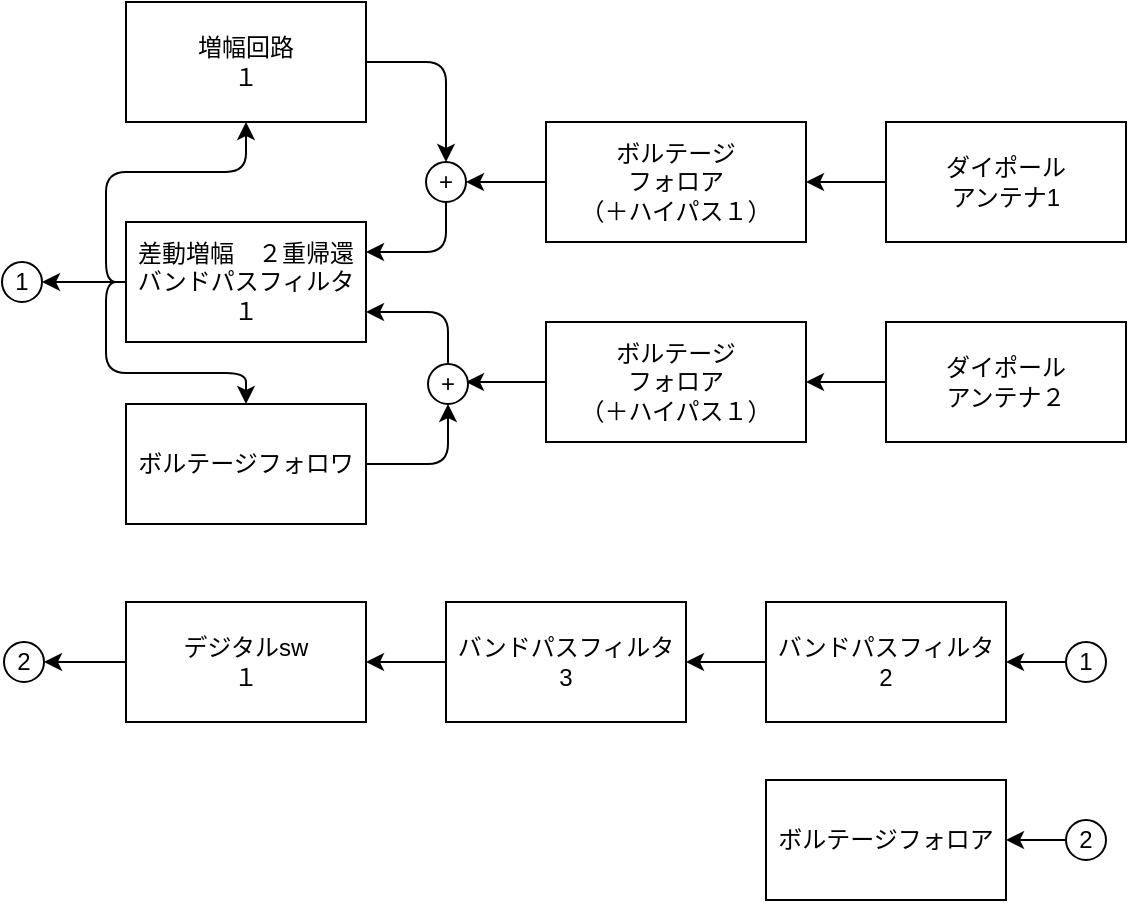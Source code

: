 <mxfile>
    <diagram id="Upucwc0_vYC8UfJ7qvpM" name="Page-1">
        <mxGraphModel dx="1130" dy="570" grid="1" gridSize="10" guides="1" tooltips="1" connect="1" arrows="1" fold="1" page="1" pageScale="1" pageWidth="850" pageHeight="1100" math="0" shadow="0">
            <root>
                <mxCell id="0"/>
                <mxCell id="1" parent="0"/>
                <mxCell id="5" style="edgeStyle=none;html=1;exitX=0;exitY=0.5;exitDx=0;exitDy=0;" parent="1" source="2" target="4" edge="1">
                    <mxGeometry relative="1" as="geometry"/>
                </mxCell>
                <mxCell id="2" value="ダイポール&lt;br&gt;アンテナ1" style="rounded=0;whiteSpace=wrap;html=1;" parent="1" vertex="1">
                    <mxGeometry x="700" y="240" width="120" height="60" as="geometry"/>
                </mxCell>
                <mxCell id="7" style="edgeStyle=none;html=1;exitX=0;exitY=0.5;exitDx=0;exitDy=0;entryX=1;entryY=0.5;entryDx=0;entryDy=0;" parent="1" source="3" target="6" edge="1">
                    <mxGeometry relative="1" as="geometry"/>
                </mxCell>
                <mxCell id="3" value="ダイポール&lt;br&gt;アンテナ２" style="rounded=0;whiteSpace=wrap;html=1;" parent="1" vertex="1">
                    <mxGeometry x="700" y="340" width="120" height="60" as="geometry"/>
                </mxCell>
                <mxCell id="9" style="html=1;exitX=0;exitY=0.5;exitDx=0;exitDy=0;elbow=vertical;entryX=1;entryY=0.5;entryDx=0;entryDy=0;" parent="1" source="4" target="11" edge="1">
                    <mxGeometry relative="1" as="geometry">
                        <mxPoint x="480" y="270" as="targetPoint"/>
                    </mxGeometry>
                </mxCell>
                <mxCell id="4" value="ボルテージ&lt;br&gt;フォロア&lt;br&gt;（＋ハイパス１）" style="rounded=0;whiteSpace=wrap;html=1;align=center;" parent="1" vertex="1">
                    <mxGeometry x="530" y="240" width="130" height="60" as="geometry"/>
                </mxCell>
                <mxCell id="10" style="html=1;exitX=0;exitY=0.5;exitDx=0;exitDy=0;elbow=vertical;" parent="1" source="6" edge="1">
                    <mxGeometry relative="1" as="geometry">
                        <mxPoint x="490" y="370" as="targetPoint"/>
                    </mxGeometry>
                </mxCell>
                <mxCell id="6" value="ボルテージ&lt;br&gt;フォロア&lt;br&gt;（＋ハイパス１）" style="rounded=0;whiteSpace=wrap;html=1;align=center;" parent="1" vertex="1">
                    <mxGeometry x="530" y="340" width="130" height="60" as="geometry"/>
                </mxCell>
                <mxCell id="19" style="edgeStyle=orthogonalEdgeStyle;html=1;elbow=vertical;exitX=0;exitY=0.5;exitDx=0;exitDy=0;" parent="1" source="8" target="17" edge="1">
                    <mxGeometry relative="1" as="geometry">
                        <mxPoint x="280" y="220" as="targetPoint"/>
                    </mxGeometry>
                </mxCell>
                <mxCell id="23" style="edgeStyle=orthogonalEdgeStyle;html=1;exitX=0;exitY=0.5;exitDx=0;exitDy=0;" parent="1" source="8" target="20" edge="1">
                    <mxGeometry relative="1" as="geometry"/>
                </mxCell>
                <mxCell id="25" style="edgeStyle=orthogonalEdgeStyle;html=1;exitX=0;exitY=0.5;exitDx=0;exitDy=0;entryX=1;entryY=0.5;entryDx=0;entryDy=0;" parent="1" source="8" target="24" edge="1">
                    <mxGeometry relative="1" as="geometry"/>
                </mxCell>
                <mxCell id="8" value="差動増幅　２重帰還&lt;br&gt;バンドパスフィルタ&lt;br&gt;１" style="rounded=0;whiteSpace=wrap;html=1;" parent="1" vertex="1">
                    <mxGeometry x="320" y="290" width="120" height="60" as="geometry"/>
                </mxCell>
                <mxCell id="15" style="edgeStyle=orthogonalEdgeStyle;html=1;exitX=0.5;exitY=1;exitDx=0;exitDy=0;entryX=1;entryY=0.25;entryDx=0;entryDy=0;elbow=vertical;" parent="1" source="11" target="8" edge="1">
                    <mxGeometry relative="1" as="geometry"/>
                </mxCell>
                <mxCell id="11" value="+" style="ellipse;whiteSpace=wrap;html=1;aspect=fixed;" parent="1" vertex="1">
                    <mxGeometry x="470" y="260" width="20" height="20" as="geometry"/>
                </mxCell>
                <mxCell id="16" style="edgeStyle=orthogonalEdgeStyle;html=1;exitX=0.5;exitY=0;exitDx=0;exitDy=0;entryX=1;entryY=0.75;entryDx=0;entryDy=0;elbow=vertical;" parent="1" source="14" target="8" edge="1">
                    <mxGeometry relative="1" as="geometry"/>
                </mxCell>
                <mxCell id="14" value="+" style="ellipse;whiteSpace=wrap;html=1;aspect=fixed;" parent="1" vertex="1">
                    <mxGeometry x="471" y="361" width="20" height="20" as="geometry"/>
                </mxCell>
                <mxCell id="18" style="edgeStyle=orthogonalEdgeStyle;html=1;exitX=1;exitY=0.5;exitDx=0;exitDy=0;entryX=0.5;entryY=0;entryDx=0;entryDy=0;elbow=vertical;" parent="1" source="17" target="11" edge="1">
                    <mxGeometry relative="1" as="geometry"/>
                </mxCell>
                <mxCell id="17" value="増幅回路&lt;br&gt;１" style="rounded=0;whiteSpace=wrap;html=1;" parent="1" vertex="1">
                    <mxGeometry x="320" y="180" width="120" height="60" as="geometry"/>
                </mxCell>
                <mxCell id="22" value="" style="edgeStyle=orthogonalEdgeStyle;html=1;entryX=0.5;entryY=1;entryDx=0;entryDy=0;" parent="1" source="20" target="14" edge="1">
                    <mxGeometry relative="1" as="geometry"/>
                </mxCell>
                <mxCell id="20" value="ボルテージフォロワ" style="rounded=0;whiteSpace=wrap;html=1;" parent="1" vertex="1">
                    <mxGeometry x="320" y="381" width="120" height="60" as="geometry"/>
                </mxCell>
                <mxCell id="27" style="edgeStyle=orthogonalEdgeStyle;html=1;entryX=1;entryY=0.5;entryDx=0;entryDy=0;exitX=0;exitY=0.5;exitDx=0;exitDy=0;" parent="1" source="29" target="26" edge="1">
                    <mxGeometry relative="1" as="geometry">
                        <mxPoint x="250" y="370" as="sourcePoint"/>
                    </mxGeometry>
                </mxCell>
                <mxCell id="24" value="1" style="ellipse;whiteSpace=wrap;html=1;aspect=fixed;" parent="1" vertex="1">
                    <mxGeometry x="258" y="310" width="20" height="20" as="geometry"/>
                </mxCell>
                <mxCell id="30" style="edgeStyle=orthogonalEdgeStyle;html=1;exitX=0;exitY=0.5;exitDx=0;exitDy=0;entryX=1;entryY=0.5;entryDx=0;entryDy=0;" parent="1" source="26" target="28" edge="1">
                    <mxGeometry relative="1" as="geometry"/>
                </mxCell>
                <mxCell id="26" value="バンドパスフィルタ&lt;br&gt;2" style="rounded=0;whiteSpace=wrap;html=1;" parent="1" vertex="1">
                    <mxGeometry x="640" y="480" width="120" height="60" as="geometry"/>
                </mxCell>
                <mxCell id="32" style="edgeStyle=orthogonalEdgeStyle;html=1;exitX=0;exitY=0.5;exitDx=0;exitDy=0;" parent="1" source="28" target="31" edge="1">
                    <mxGeometry relative="1" as="geometry"/>
                </mxCell>
                <mxCell id="28" value="バンドパスフィルタ&lt;br&gt;3" style="rounded=0;whiteSpace=wrap;html=1;" parent="1" vertex="1">
                    <mxGeometry x="480" y="480" width="120" height="60" as="geometry"/>
                </mxCell>
                <mxCell id="29" value="1" style="ellipse;whiteSpace=wrap;html=1;aspect=fixed;" parent="1" vertex="1">
                    <mxGeometry x="790" y="500" width="20" height="20" as="geometry"/>
                </mxCell>
                <mxCell id="34" style="edgeStyle=orthogonalEdgeStyle;html=1;exitX=0;exitY=0.5;exitDx=0;exitDy=0;entryX=1;entryY=0.5;entryDx=0;entryDy=0;" parent="1" source="31" target="33" edge="1">
                    <mxGeometry relative="1" as="geometry"/>
                </mxCell>
                <mxCell id="31" value="デジタルsw&lt;br&gt;１" style="rounded=0;whiteSpace=wrap;html=1;" parent="1" vertex="1">
                    <mxGeometry x="320" y="480" width="120" height="60" as="geometry"/>
                </mxCell>
                <mxCell id="33" value="2" style="ellipse;whiteSpace=wrap;html=1;aspect=fixed;" parent="1" vertex="1">
                    <mxGeometry x="259" y="500" width="20" height="20" as="geometry"/>
                </mxCell>
                <mxCell id="39" style="edgeStyle=none;html=1;exitX=0;exitY=0.5;exitDx=0;exitDy=0;entryX=1;entryY=0.5;entryDx=0;entryDy=0;" edge="1" parent="1" source="36" target="37">
                    <mxGeometry relative="1" as="geometry"/>
                </mxCell>
                <mxCell id="36" value="2" style="ellipse;whiteSpace=wrap;html=1;aspect=fixed;" parent="1" vertex="1">
                    <mxGeometry x="790" y="589" width="20" height="20" as="geometry"/>
                </mxCell>
                <mxCell id="37" value="ボルテージフォロア" style="rounded=0;whiteSpace=wrap;html=1;" vertex="1" parent="1">
                    <mxGeometry x="640" y="569" width="120" height="60" as="geometry"/>
                </mxCell>
            </root>
        </mxGraphModel>
    </diagram>
</mxfile>